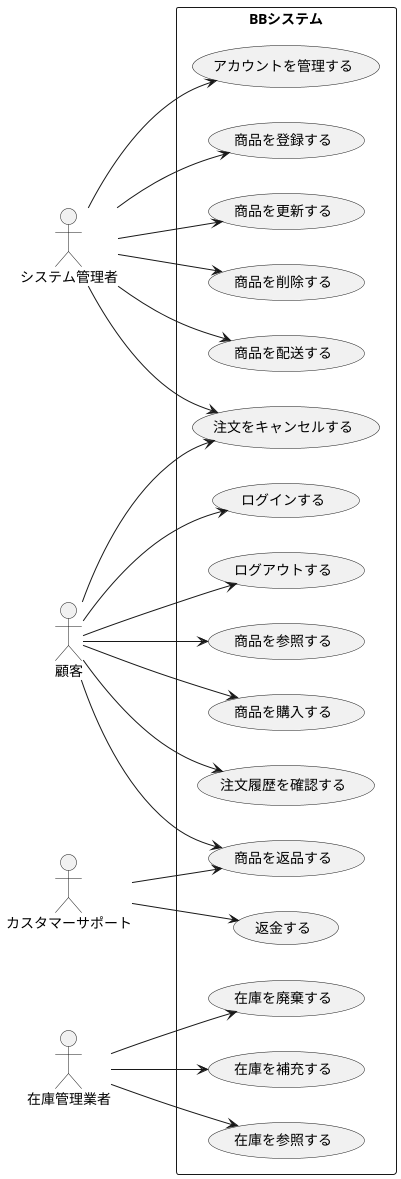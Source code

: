 @startuml BB注文管理システムユースケース図
left to right direction
actor システム管理者

actor 顧客

actor カスタマーサポート

actor 在庫管理業者


rectangle BBシステム {
  usecase "商品を登録する" as UC1
  usecase "商品を更新する" as UC2
  usecase "商品を削除する" as UC3
  usecase "返金する" as UC4
  usecase "商品を配送する" as UC5
  usecase "アカウントを管理する" as UC6

  usecase "ログインする" as UC7
  usecase "ログアウトする" as UC8
  usecase "商品を参照する" as UC9
  usecase "商品を購入する" as UC10
  usecase "注文履歴を確認する" as UC11
  usecase "注文をキャンセルする" as UC12
  usecase "商品を返品する" as UC13

  usecase "在庫を補充する" as UC14
  usecase "在庫を参照する" as UC15
  usecase "在庫を廃棄する" as UC16
}

システム管理者 --> UC1
システム管理者 --> UC2
システム管理者 --> UC3
システム管理者 --> UC5
システム管理者 --> UC6
システム管理者 --> UC12

顧客 --> UC7
顧客 --> UC8
顧客 --> UC9
顧客 --> UC10
顧客 --> UC11
顧客 --> UC12
顧客 --> UC13

カスタマーサポート --> UC4
カスタマーサポート --> UC13

在庫管理業者 --> UC14
在庫管理業者 --> UC15
在庫管理業者 --> UC16
@enduml
